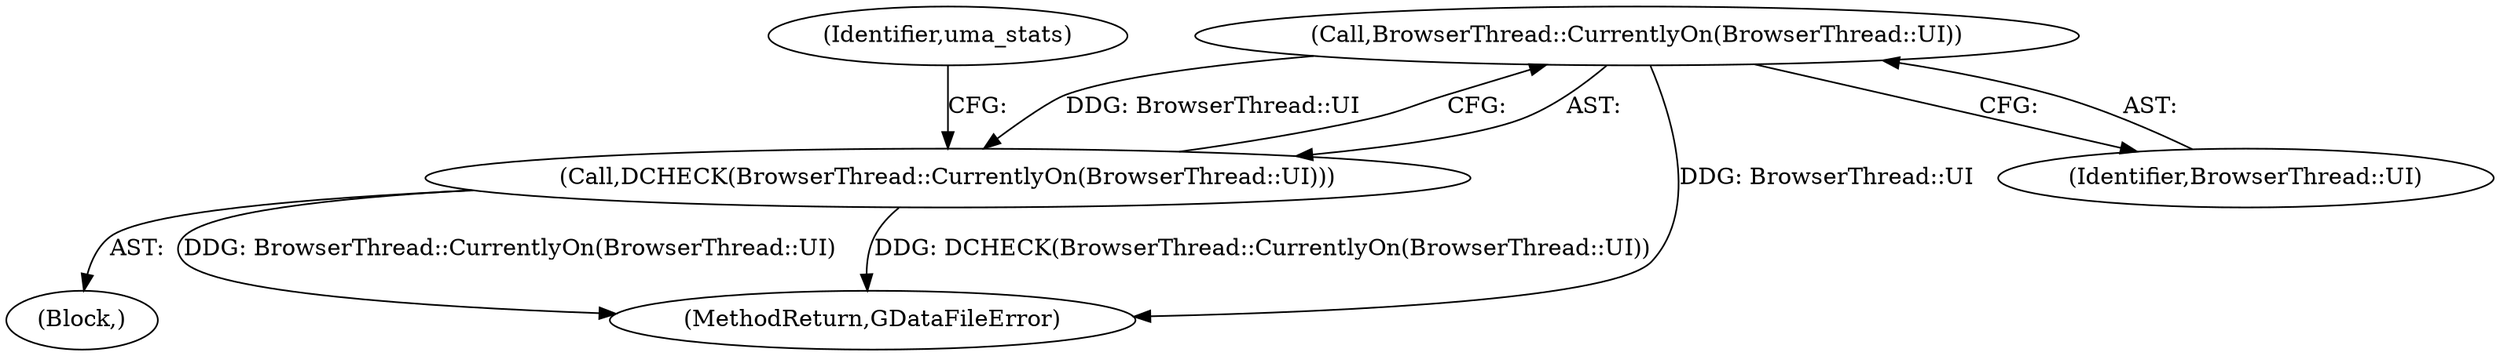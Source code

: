 digraph "0_Chrome_dd3b6fe574edad231c01c78e4647a74c38dc4178_16@API" {
"1000107" [label="(Call,BrowserThread::CurrentlyOn(BrowserThread::UI))"];
"1000106" [label="(Call,DCHECK(BrowserThread::CurrentlyOn(BrowserThread::UI)))"];
"1000107" [label="(Call,BrowserThread::CurrentlyOn(BrowserThread::UI))"];
"1000246" [label="(MethodReturn,GDataFileError)"];
"1000108" [label="(Identifier,BrowserThread::UI)"];
"1000110" [label="(Identifier,uma_stats)"];
"1000106" [label="(Call,DCHECK(BrowserThread::CurrentlyOn(BrowserThread::UI)))"];
"1000105" [label="(Block,)"];
"1000107" -> "1000106"  [label="AST: "];
"1000107" -> "1000108"  [label="CFG: "];
"1000108" -> "1000107"  [label="AST: "];
"1000106" -> "1000107"  [label="CFG: "];
"1000107" -> "1000246"  [label="DDG: BrowserThread::UI"];
"1000107" -> "1000106"  [label="DDG: BrowserThread::UI"];
"1000106" -> "1000105"  [label="AST: "];
"1000110" -> "1000106"  [label="CFG: "];
"1000106" -> "1000246"  [label="DDG: BrowserThread::CurrentlyOn(BrowserThread::UI)"];
"1000106" -> "1000246"  [label="DDG: DCHECK(BrowserThread::CurrentlyOn(BrowserThread::UI))"];
}
